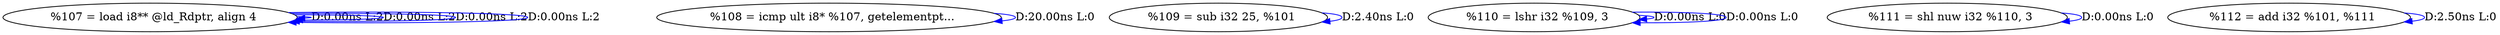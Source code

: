 digraph {
Node0x3069fb0[label="  %107 = load i8** @ld_Rdptr, align 4"];
Node0x3069fb0 -> Node0x3069fb0[label="D:0.00ns L:2",color=blue];
Node0x3069fb0 -> Node0x3069fb0[label="D:0.00ns L:2",color=blue];
Node0x3069fb0 -> Node0x3069fb0[label="D:0.00ns L:2",color=blue];
Node0x3069fb0 -> Node0x3069fb0[label="D:0.00ns L:2",color=blue];
Node0x306a090[label="  %108 = icmp ult i8* %107, getelementpt..."];
Node0x306a090 -> Node0x306a090[label="D:20.00ns L:0",color=blue];
Node0x306a170[label="  %109 = sub i32 25, %101"];
Node0x306a170 -> Node0x306a170[label="D:2.40ns L:0",color=blue];
Node0x306a250[label="  %110 = lshr i32 %109, 3"];
Node0x306a250 -> Node0x306a250[label="D:0.00ns L:0",color=blue];
Node0x306a250 -> Node0x306a250[label="D:0.00ns L:0",color=blue];
Node0x306a330[label="  %111 = shl nuw i32 %110, 3"];
Node0x306a330 -> Node0x306a330[label="D:0.00ns L:0",color=blue];
Node0x306a410[label="  %112 = add i32 %101, %111"];
Node0x306a410 -> Node0x306a410[label="D:2.50ns L:0",color=blue];
}
